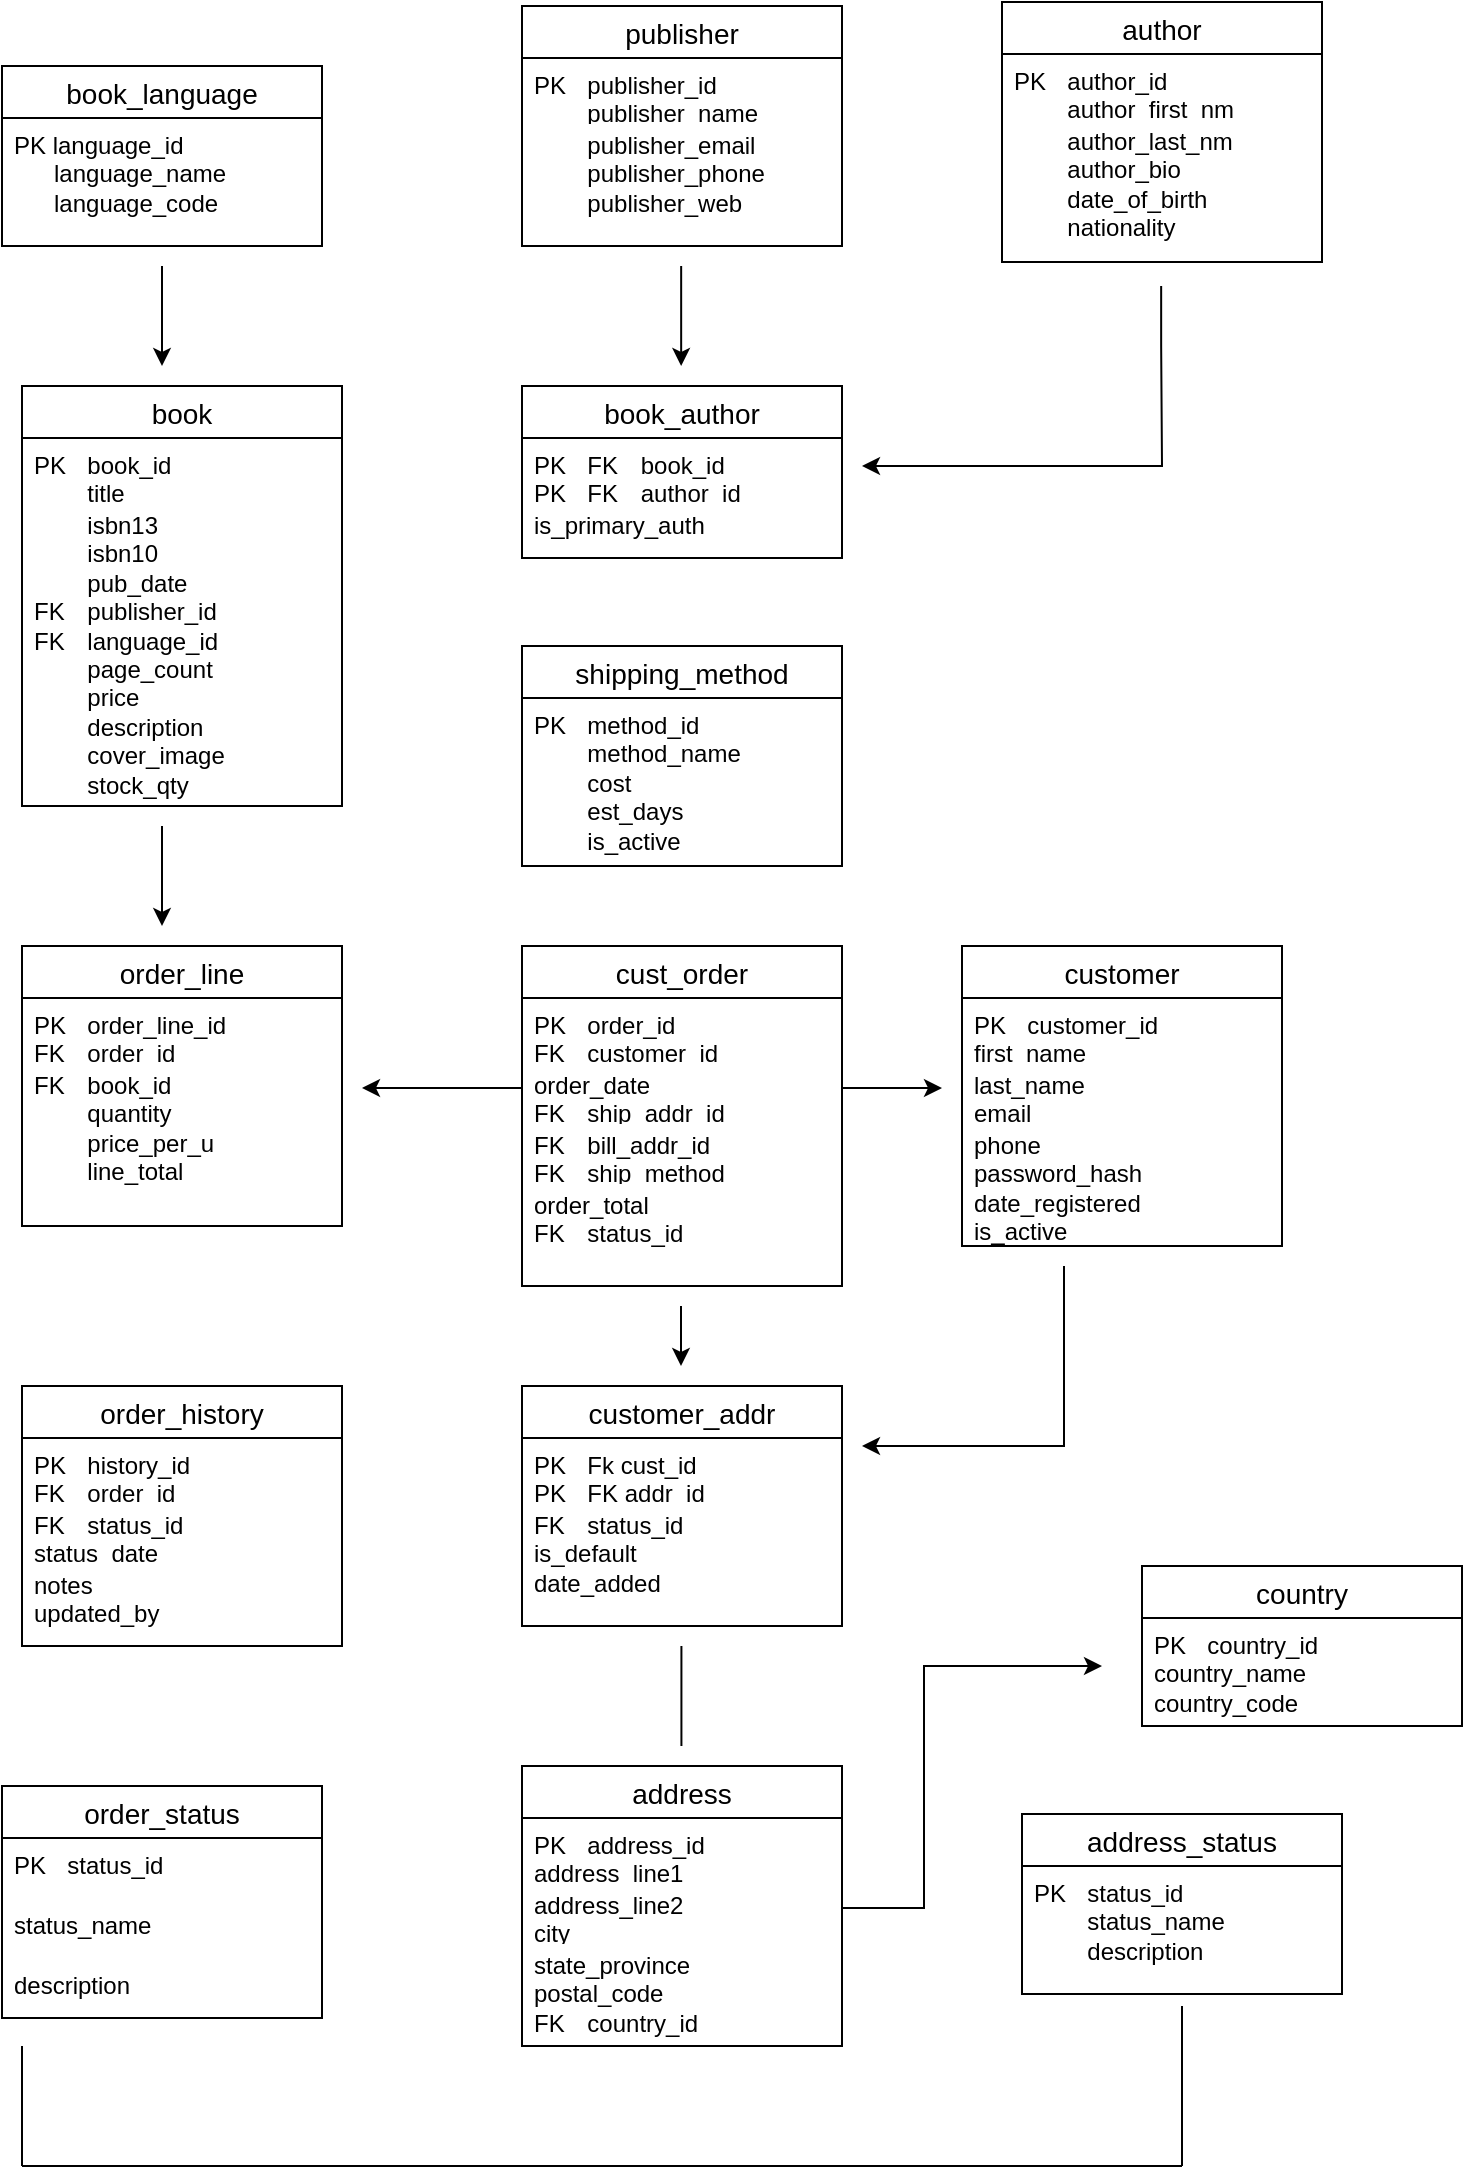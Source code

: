 <mxfile version="26.2.12">
  <diagram name="Page-1" id="foeVM5Lg0MwwSUJBU36r">
    <mxGraphModel dx="584" dy="541" grid="1" gridSize="10" guides="1" tooltips="1" connect="1" arrows="1" fold="1" page="1" pageScale="1" pageWidth="827" pageHeight="1169" math="0" shadow="0">
      <root>
        <mxCell id="0" />
        <mxCell id="1" parent="0" />
        <mxCell id="IKarQw-mpcMnn7K4AN1X-6" value="book" style="swimlane;fontStyle=0;childLayout=stackLayout;horizontal=1;startSize=26;horizontalStack=0;resizeParent=1;resizeParentMax=0;resizeLast=0;collapsible=1;marginBottom=0;align=center;fontSize=14;" vertex="1" parent="1">
          <mxGeometry x="30" y="240" width="160" height="210" as="geometry" />
        </mxCell>
        <mxCell id="IKarQw-mpcMnn7K4AN1X-7" value="PK&lt;span style=&quot;white-space: pre;&quot;&gt;&#x9;book_id&lt;/span&gt;&lt;div&gt;&lt;span style=&quot;white-space: pre;&quot;&gt;&lt;span style=&quot;white-space: pre;&quot;&gt;&#x9;title&lt;/span&gt;&lt;br&gt;&lt;/span&gt;&lt;/div&gt;&lt;div&gt;&lt;span style=&quot;white-space: pre;&quot;&gt;&lt;span style=&quot;white-space: pre;&quot;&gt;&lt;br&gt;&lt;/span&gt;&lt;/span&gt;&lt;/div&gt;" style="text;strokeColor=none;fillColor=none;spacingLeft=4;spacingRight=4;overflow=hidden;rotatable=0;points=[[0,0.5],[1,0.5]];portConstraint=eastwest;fontSize=12;whiteSpace=wrap;html=1;" vertex="1" parent="IKarQw-mpcMnn7K4AN1X-6">
          <mxGeometry y="26" width="160" height="184" as="geometry" />
        </mxCell>
        <mxCell id="IKarQw-mpcMnn7K4AN1X-9" value="&lt;span style=&quot;white-space: pre;&quot;&gt;&#x9;isbn13&lt;/span&gt;&lt;div&gt;&lt;span style=&quot;white-space: pre;&quot;&gt;&lt;span style=&quot;white-space: pre;&quot;&gt;&#x9;isbn10&lt;/span&gt;&lt;br&gt;&lt;/span&gt;&lt;/div&gt;&lt;div&gt;&lt;span style=&quot;white-space: pre;&quot;&gt;&lt;span style=&quot;white-space: pre;&quot;&gt;&lt;span style=&quot;white-space: pre;&quot;&gt;&#x9;pub_date&lt;/span&gt;&lt;br&gt;&lt;/span&gt;&lt;/span&gt;&lt;/div&gt;&lt;div&gt;&lt;span style=&quot;white-space: pre;&quot;&gt;&lt;span style=&quot;white-space: pre;&quot;&gt;&lt;span style=&quot;white-space: pre;&quot;&gt;FK&lt;span style=&quot;white-space: pre;&quot;&gt;&#x9;publisher_id&lt;/span&gt;&lt;/span&gt;&lt;/span&gt;&lt;/span&gt;&lt;/div&gt;&lt;div&gt;&lt;span style=&quot;white-space: pre;&quot;&gt;&lt;span style=&quot;white-space: pre;&quot;&gt;&lt;span style=&quot;white-space: pre;&quot;&gt;&lt;span style=&quot;white-space: pre;&quot;&gt;FK&lt;span style=&quot;white-space: pre;&quot;&gt;&#x9;language_id&lt;/span&gt;&lt;/span&gt;&lt;/span&gt;&lt;/span&gt;&lt;/span&gt;&lt;/div&gt;&lt;div&gt;&lt;span style=&quot;white-space: pre;&quot;&gt;&lt;span style=&quot;white-space: pre;&quot;&gt;&lt;span style=&quot;white-space: pre;&quot;&gt;&lt;span style=&quot;white-space: pre;&quot;&gt;&lt;span style=&quot;white-space: pre;&quot;&gt;&lt;span style=&quot;white-space: pre;&quot;&gt;&#x9;page_count&lt;/span&gt;&lt;br&gt;&lt;/span&gt;&lt;/span&gt;&lt;/span&gt;&lt;/span&gt;&lt;/span&gt;&lt;/div&gt;&lt;div&gt;&lt;span style=&quot;white-space: pre;&quot;&gt;&lt;span style=&quot;white-space: pre;&quot;&gt;&lt;span style=&quot;white-space: pre;&quot;&gt;&lt;span style=&quot;white-space: pre;&quot;&gt;&lt;span style=&quot;white-space: pre;&quot;&gt;&lt;span style=&quot;white-space: pre;&quot;&gt;&lt;span style=&quot;white-space: pre;&quot;&gt;&#x9;price&lt;/span&gt;&lt;br&gt;&lt;/span&gt;&lt;/span&gt;&lt;/span&gt;&lt;/span&gt;&lt;/span&gt;&lt;/span&gt;&lt;/div&gt;&lt;div&gt;&lt;span style=&quot;white-space: pre;&quot;&gt;&lt;span style=&quot;white-space: pre;&quot;&gt;&lt;span style=&quot;white-space: pre;&quot;&gt;&lt;span style=&quot;white-space: pre;&quot;&gt;&lt;span style=&quot;white-space: pre;&quot;&gt;&lt;span style=&quot;white-space: pre;&quot;&gt;&lt;span style=&quot;white-space: pre;&quot;&gt;&lt;span style=&quot;white-space: pre;&quot;&gt;&#x9;description&lt;/span&gt;&lt;br&gt;&lt;/span&gt;&lt;/span&gt;&lt;/span&gt;&lt;/span&gt;&lt;/span&gt;&lt;/span&gt;&lt;/span&gt;&lt;/div&gt;&lt;div&gt;&lt;span style=&quot;white-space: pre;&quot;&gt;&lt;span style=&quot;white-space: pre;&quot;&gt;&lt;span style=&quot;white-space: pre;&quot;&gt;&lt;span style=&quot;white-space: pre;&quot;&gt;&lt;span style=&quot;white-space: pre;&quot;&gt;&lt;span style=&quot;white-space: pre;&quot;&gt;&lt;span style=&quot;white-space: pre;&quot;&gt;&lt;span style=&quot;white-space: pre;&quot;&gt;&lt;span style=&quot;white-space: pre;&quot;&gt;&#x9;cover_image&lt;/span&gt;&lt;br&gt;&lt;/span&gt;&lt;/span&gt;&lt;/span&gt;&lt;/span&gt;&lt;/span&gt;&lt;/span&gt;&lt;/span&gt;&lt;/span&gt;&lt;/div&gt;&lt;div&gt;&lt;span style=&quot;white-space: pre;&quot;&gt;&lt;span style=&quot;white-space: pre;&quot;&gt;&lt;span style=&quot;white-space: pre;&quot;&gt;&lt;span style=&quot;white-space: pre;&quot;&gt;&lt;span style=&quot;white-space: pre;&quot;&gt;&lt;span style=&quot;white-space: pre;&quot;&gt;&lt;span style=&quot;white-space: pre;&quot;&gt;&lt;span style=&quot;white-space: pre;&quot;&gt;&lt;span style=&quot;white-space: pre;&quot;&gt;&lt;span style=&quot;white-space: pre;&quot;&gt;&#x9;stock_qty&lt;/span&gt;&lt;br&gt;&lt;/span&gt;&lt;/span&gt;&lt;/span&gt;&lt;/span&gt;&lt;/span&gt;&lt;/span&gt;&lt;/span&gt;&lt;/span&gt;&lt;/span&gt;&lt;/div&gt;" style="text;strokeColor=none;fillColor=none;spacingLeft=4;spacingRight=4;overflow=hidden;rotatable=0;points=[[0,0.5],[1,0.5]];portConstraint=eastwest;fontSize=12;whiteSpace=wrap;html=1;movable=0;resizable=0;deletable=0;editable=0;locked=1;connectable=0;" vertex="1" parent="IKarQw-mpcMnn7K4AN1X-6">
          <mxGeometry y="56" width="160" height="164" as="geometry" />
        </mxCell>
        <mxCell id="IKarQw-mpcMnn7K4AN1X-16" value="" style="endArrow=classic;html=1;rounded=0;" edge="1" parent="1">
          <mxGeometry width="50" height="50" relative="1" as="geometry">
            <mxPoint x="100" y="180" as="sourcePoint" />
            <mxPoint x="100" y="230" as="targetPoint" />
            <Array as="points">
              <mxPoint x="100" y="210" />
            </Array>
          </mxGeometry>
        </mxCell>
        <mxCell id="IKarQw-mpcMnn7K4AN1X-17" value="" style="endArrow=classic;html=1;rounded=0;" edge="1" parent="1">
          <mxGeometry width="50" height="50" relative="1" as="geometry">
            <mxPoint x="100" y="460" as="sourcePoint" />
            <mxPoint x="100" y="510" as="targetPoint" />
            <Array as="points">
              <mxPoint x="100" y="490" />
            </Array>
          </mxGeometry>
        </mxCell>
        <mxCell id="IKarQw-mpcMnn7K4AN1X-18" value="order_line" style="swimlane;fontStyle=0;childLayout=stackLayout;horizontal=1;startSize=26;horizontalStack=0;resizeParent=1;resizeParentMax=0;resizeLast=0;collapsible=1;marginBottom=0;align=center;fontSize=14;" vertex="1" parent="1">
          <mxGeometry x="30" y="520" width="160" height="140" as="geometry" />
        </mxCell>
        <mxCell id="IKarQw-mpcMnn7K4AN1X-19" value="PK &lt;span style=&quot;white-space: pre;&quot;&gt;&#x9;&lt;/span&gt;order_line_id&lt;div&gt;&lt;span style=&quot;white-space: pre;&quot;&gt;FK&lt;span style=&quot;white-space: pre;&quot;&gt;&#x9;order_id&lt;/span&gt;&#x9;&lt;/span&gt;&lt;br&gt;&lt;/div&gt;" style="text;strokeColor=none;fillColor=none;spacingLeft=4;spacingRight=4;overflow=hidden;rotatable=0;points=[[0,0.5],[1,0.5]];portConstraint=eastwest;fontSize=12;whiteSpace=wrap;html=1;" vertex="1" parent="IKarQw-mpcMnn7K4AN1X-18">
          <mxGeometry y="26" width="160" height="30" as="geometry" />
        </mxCell>
        <mxCell id="IKarQw-mpcMnn7K4AN1X-20" value="FK&lt;span style=&quot;white-space: pre;&quot;&gt;&#x9;book_id&lt;/span&gt;&lt;div&gt;&lt;span style=&quot;white-space: pre;&quot;&gt;&lt;span style=&quot;white-space: pre;&quot;&gt;&#x9;quantity&lt;/span&gt;&lt;/span&gt;&lt;/div&gt;&lt;div&gt;&lt;span style=&quot;white-space: pre;&quot;&gt;&lt;span style=&quot;white-space: pre;&quot;&gt;&#x9;price_per_u&lt;/span&gt;&lt;/span&gt;&lt;/div&gt;&lt;div&gt;&lt;span style=&quot;white-space: pre;&quot;&gt;&lt;span style=&quot;white-space: pre;&quot;&gt;&#x9;line_total&lt;/span&gt;&lt;br&gt;&lt;/span&gt;&lt;div&gt;&lt;br&gt;&lt;/div&gt;&lt;/div&gt;" style="text;strokeColor=none;fillColor=none;spacingLeft=4;spacingRight=4;overflow=hidden;rotatable=0;points=[[0,0.5],[1,0.5]];portConstraint=eastwest;fontSize=12;whiteSpace=wrap;html=1;" vertex="1" parent="IKarQw-mpcMnn7K4AN1X-18">
          <mxGeometry y="56" width="160" height="84" as="geometry" />
        </mxCell>
        <mxCell id="IKarQw-mpcMnn7K4AN1X-22" value="cust_order" style="swimlane;fontStyle=0;childLayout=stackLayout;horizontal=1;startSize=26;horizontalStack=0;resizeParent=1;resizeParentMax=0;resizeLast=0;collapsible=1;marginBottom=0;align=center;fontSize=14;" vertex="1" parent="1">
          <mxGeometry x="280" y="520" width="160" height="170" as="geometry" />
        </mxCell>
        <mxCell id="IKarQw-mpcMnn7K4AN1X-23" value="PK&lt;span style=&quot;white-space: pre;&quot;&gt;&#x9;order_id&lt;/span&gt;&lt;div&gt;&lt;span style=&quot;white-space: pre;&quot;&gt;FK&lt;span style=&quot;white-space: pre;&quot;&gt;&#x9;customer_id&lt;/span&gt;&lt;/span&gt;&lt;/div&gt;&lt;div&gt;&lt;span style=&quot;white-space: pre;&quot;&gt;&lt;span style=&quot;white-space: pre;&quot;&gt;&lt;br&gt;&lt;/span&gt;&lt;/span&gt;&lt;/div&gt;" style="text;strokeColor=none;fillColor=none;spacingLeft=4;spacingRight=4;overflow=hidden;rotatable=0;points=[[0,0.5],[1,0.5]];portConstraint=eastwest;fontSize=12;whiteSpace=wrap;html=1;" vertex="1" parent="IKarQw-mpcMnn7K4AN1X-22">
          <mxGeometry y="26" width="160" height="30" as="geometry" />
        </mxCell>
        <mxCell id="IKarQw-mpcMnn7K4AN1X-27" style="edgeStyle=orthogonalEdgeStyle;rounded=0;orthogonalLoop=1;jettySize=auto;html=1;" edge="1" parent="IKarQw-mpcMnn7K4AN1X-22" source="IKarQw-mpcMnn7K4AN1X-26">
          <mxGeometry relative="1" as="geometry">
            <mxPoint x="-80" y="71" as="targetPoint" />
          </mxGeometry>
        </mxCell>
        <mxCell id="IKarQw-mpcMnn7K4AN1X-29" style="edgeStyle=orthogonalEdgeStyle;rounded=0;orthogonalLoop=1;jettySize=auto;html=1;" edge="1" parent="IKarQw-mpcMnn7K4AN1X-22" source="IKarQw-mpcMnn7K4AN1X-26">
          <mxGeometry relative="1" as="geometry">
            <mxPoint x="210" y="71" as="targetPoint" />
          </mxGeometry>
        </mxCell>
        <mxCell id="IKarQw-mpcMnn7K4AN1X-26" value="order_date&lt;div&gt;FK&lt;span style=&quot;white-space: pre;&quot;&gt;&#x9;ship_addr_id&lt;/span&gt;&lt;/div&gt;" style="text;strokeColor=none;fillColor=none;spacingLeft=4;spacingRight=4;overflow=hidden;rotatable=0;points=[[0,0.5],[1,0.5]];portConstraint=eastwest;fontSize=12;whiteSpace=wrap;html=1;" vertex="1" parent="IKarQw-mpcMnn7K4AN1X-22">
          <mxGeometry y="56" width="160" height="30" as="geometry" />
        </mxCell>
        <mxCell id="IKarQw-mpcMnn7K4AN1X-24" value="FK&lt;span style=&quot;white-space: pre;&quot;&gt;&#x9;bill_addr_id&lt;/span&gt;&lt;div&gt;&lt;span style=&quot;white-space: pre;&quot;&gt;FK&lt;span style=&quot;white-space: pre;&quot;&gt;&#x9;ship_method&lt;/span&gt;&lt;/span&gt;&lt;/div&gt;&lt;div&gt;&lt;span style=&quot;white-space: pre;&quot;&gt;&lt;span style=&quot;white-space: pre;&quot;&gt;&lt;br&gt;&lt;/span&gt;&lt;/span&gt;&lt;/div&gt;" style="text;strokeColor=none;fillColor=none;spacingLeft=4;spacingRight=4;overflow=hidden;rotatable=0;points=[[0,0.5],[1,0.5]];portConstraint=eastwest;fontSize=12;whiteSpace=wrap;html=1;" vertex="1" parent="IKarQw-mpcMnn7K4AN1X-22">
          <mxGeometry y="86" width="160" height="30" as="geometry" />
        </mxCell>
        <mxCell id="IKarQw-mpcMnn7K4AN1X-25" value="order_total&lt;div&gt;FK&lt;span style=&quot;white-space: pre;&quot;&gt;&#x9;status_id&lt;/span&gt;&lt;/div&gt;" style="text;strokeColor=none;fillColor=none;spacingLeft=4;spacingRight=4;overflow=hidden;rotatable=0;points=[[0,0.5],[1,0.5]];portConstraint=eastwest;fontSize=12;whiteSpace=wrap;html=1;" vertex="1" parent="IKarQw-mpcMnn7K4AN1X-22">
          <mxGeometry y="116" width="160" height="54" as="geometry" />
        </mxCell>
        <mxCell id="IKarQw-mpcMnn7K4AN1X-30" value="customer" style="swimlane;fontStyle=0;childLayout=stackLayout;horizontal=1;startSize=26;horizontalStack=0;resizeParent=1;resizeParentMax=0;resizeLast=0;collapsible=1;marginBottom=0;align=center;fontSize=14;" vertex="1" parent="1">
          <mxGeometry x="500" y="520" width="160" height="150" as="geometry" />
        </mxCell>
        <mxCell id="IKarQw-mpcMnn7K4AN1X-31" value="PK&lt;span style=&quot;white-space: pre;&quot;&gt;&#x9;customer_id&lt;/span&gt;&lt;div&gt;&lt;span style=&quot;white-space: pre;&quot;&gt;first_name&lt;/span&gt;&lt;/div&gt;" style="text;strokeColor=none;fillColor=none;spacingLeft=4;spacingRight=4;overflow=hidden;rotatable=0;points=[[0,0.5],[1,0.5]];portConstraint=eastwest;fontSize=12;whiteSpace=wrap;html=1;" vertex="1" parent="IKarQw-mpcMnn7K4AN1X-30">
          <mxGeometry y="26" width="160" height="30" as="geometry" />
        </mxCell>
        <mxCell id="IKarQw-mpcMnn7K4AN1X-32" value="last_name&lt;div&gt;email&lt;/div&gt;" style="text;strokeColor=none;fillColor=none;spacingLeft=4;spacingRight=4;overflow=hidden;rotatable=0;points=[[0,0.5],[1,0.5]];portConstraint=eastwest;fontSize=12;whiteSpace=wrap;html=1;" vertex="1" parent="IKarQw-mpcMnn7K4AN1X-30">
          <mxGeometry y="56" width="160" height="30" as="geometry" />
        </mxCell>
        <mxCell id="IKarQw-mpcMnn7K4AN1X-33" value="phone&lt;div&gt;password_hash&lt;/div&gt;&lt;div&gt;date_registered&lt;/div&gt;&lt;div&gt;is_active&lt;/div&gt;" style="text;strokeColor=none;fillColor=none;spacingLeft=4;spacingRight=4;overflow=hidden;rotatable=0;points=[[0,0.5],[1,0.5]];portConstraint=eastwest;fontSize=12;whiteSpace=wrap;html=1;" vertex="1" parent="IKarQw-mpcMnn7K4AN1X-30">
          <mxGeometry y="86" width="160" height="64" as="geometry" />
        </mxCell>
        <mxCell id="IKarQw-mpcMnn7K4AN1X-34" value="" style="endArrow=classic;html=1;rounded=0;" edge="1" parent="1">
          <mxGeometry width="50" height="50" relative="1" as="geometry">
            <mxPoint x="359.5" y="700" as="sourcePoint" />
            <mxPoint x="360" y="730" as="targetPoint" />
            <Array as="points">
              <mxPoint x="359.5" y="730" />
            </Array>
          </mxGeometry>
        </mxCell>
        <mxCell id="IKarQw-mpcMnn7K4AN1X-35" value="customer_addr" style="swimlane;fontStyle=0;childLayout=stackLayout;horizontal=1;startSize=26;horizontalStack=0;resizeParent=1;resizeParentMax=0;resizeLast=0;collapsible=1;marginBottom=0;align=center;fontSize=14;" vertex="1" parent="1">
          <mxGeometry x="280" y="740" width="160" height="120" as="geometry" />
        </mxCell>
        <mxCell id="IKarQw-mpcMnn7K4AN1X-36" value="PK&lt;span style=&quot;white-space: pre;&quot;&gt;&#x9;Fk cust_id&lt;/span&gt;&lt;div&gt;&lt;span style=&quot;white-space: pre;&quot;&gt;PK&lt;span style=&quot;white-space: pre;&quot;&gt;&#x9;FK addr_id&lt;/span&gt;&lt;/span&gt;&lt;/div&gt;&lt;div&gt;&lt;span style=&quot;white-space: pre;&quot;&gt;&lt;span style=&quot;white-space: pre;&quot;&gt;&lt;br&gt;&lt;/span&gt;&lt;/span&gt;&lt;/div&gt;" style="text;strokeColor=none;fillColor=none;spacingLeft=4;spacingRight=4;overflow=hidden;rotatable=0;points=[[0,0.5],[1,0.5]];portConstraint=eastwest;fontSize=12;whiteSpace=wrap;html=1;" vertex="1" parent="IKarQw-mpcMnn7K4AN1X-35">
          <mxGeometry y="26" width="160" height="30" as="geometry" />
        </mxCell>
        <mxCell id="IKarQw-mpcMnn7K4AN1X-41" style="edgeStyle=orthogonalEdgeStyle;rounded=0;orthogonalLoop=1;jettySize=auto;html=1;" edge="1" parent="IKarQw-mpcMnn7K4AN1X-35">
          <mxGeometry relative="1" as="geometry">
            <mxPoint x="170" y="30" as="targetPoint" />
            <mxPoint x="271" y="-60" as="sourcePoint" />
            <Array as="points">
              <mxPoint x="271" y="-30" />
              <mxPoint x="271" y="30" />
            </Array>
          </mxGeometry>
        </mxCell>
        <mxCell id="IKarQw-mpcMnn7K4AN1X-38" value="FK&lt;span style=&quot;white-space: pre;&quot;&gt;&#x9;status_id&lt;/span&gt;&lt;div&gt;&lt;span style=&quot;white-space: pre;&quot;&gt;is_default&lt;/span&gt;&lt;/div&gt;&lt;div&gt;&lt;span style=&quot;white-space: pre;&quot;&gt;date_added&lt;/span&gt;&lt;/div&gt;" style="text;strokeColor=none;fillColor=none;spacingLeft=4;spacingRight=4;overflow=hidden;rotatable=0;points=[[0,0.5],[1,0.5]];portConstraint=eastwest;fontSize=12;whiteSpace=wrap;html=1;" vertex="1" parent="IKarQw-mpcMnn7K4AN1X-35">
          <mxGeometry y="56" width="160" height="64" as="geometry" />
        </mxCell>
        <mxCell id="IKarQw-mpcMnn7K4AN1X-43" value="order_history" style="swimlane;fontStyle=0;childLayout=stackLayout;horizontal=1;startSize=26;horizontalStack=0;resizeParent=1;resizeParentMax=0;resizeLast=0;collapsible=1;marginBottom=0;align=center;fontSize=14;" vertex="1" parent="1">
          <mxGeometry x="30" y="740" width="160" height="130" as="geometry" />
        </mxCell>
        <mxCell id="IKarQw-mpcMnn7K4AN1X-44" value="PK&lt;span style=&quot;white-space: pre;&quot;&gt;&#x9;history_id&lt;/span&gt;&lt;div&gt;&lt;span style=&quot;white-space: pre;&quot;&gt;FK&lt;span style=&quot;white-space: pre;&quot;&gt;&#x9;order_id&lt;/span&gt;&lt;/span&gt;&lt;/div&gt;" style="text;strokeColor=none;fillColor=none;spacingLeft=4;spacingRight=4;overflow=hidden;rotatable=0;points=[[0,0.5],[1,0.5]];portConstraint=eastwest;fontSize=12;whiteSpace=wrap;html=1;" vertex="1" parent="IKarQw-mpcMnn7K4AN1X-43">
          <mxGeometry y="26" width="160" height="30" as="geometry" />
        </mxCell>
        <mxCell id="IKarQw-mpcMnn7K4AN1X-45" value="FK&lt;span style=&quot;white-space: pre;&quot;&gt;&#x9;status_id&lt;/span&gt;&lt;div&gt;&lt;span style=&quot;white-space: pre;&quot;&gt;status_date&lt;/span&gt;&lt;/div&gt;" style="text;strokeColor=none;fillColor=none;spacingLeft=4;spacingRight=4;overflow=hidden;rotatable=0;points=[[0,0.5],[1,0.5]];portConstraint=eastwest;fontSize=12;whiteSpace=wrap;html=1;" vertex="1" parent="IKarQw-mpcMnn7K4AN1X-43">
          <mxGeometry y="56" width="160" height="30" as="geometry" />
        </mxCell>
        <mxCell id="IKarQw-mpcMnn7K4AN1X-46" value="notes&lt;div&gt;updated_by&lt;/div&gt;" style="text;strokeColor=none;fillColor=none;spacingLeft=4;spacingRight=4;overflow=hidden;rotatable=0;points=[[0,0.5],[1,0.5]];portConstraint=eastwest;fontSize=12;whiteSpace=wrap;html=1;" vertex="1" parent="IKarQw-mpcMnn7K4AN1X-43">
          <mxGeometry y="86" width="160" height="44" as="geometry" />
        </mxCell>
        <mxCell id="IKarQw-mpcMnn7K4AN1X-47" value="" style="endArrow=none;html=1;rounded=0;" edge="1" parent="1">
          <mxGeometry width="50" height="50" relative="1" as="geometry">
            <mxPoint x="359.71" y="920" as="sourcePoint" />
            <mxPoint x="359.71" y="870" as="targetPoint" />
            <Array as="points">
              <mxPoint x="359.71" y="880" />
            </Array>
          </mxGeometry>
        </mxCell>
        <mxCell id="IKarQw-mpcMnn7K4AN1X-48" value="address" style="swimlane;fontStyle=0;childLayout=stackLayout;horizontal=1;startSize=26;horizontalStack=0;resizeParent=1;resizeParentMax=0;resizeLast=0;collapsible=1;marginBottom=0;align=center;fontSize=14;" vertex="1" parent="1">
          <mxGeometry x="280" y="930" width="160" height="140" as="geometry" />
        </mxCell>
        <mxCell id="IKarQw-mpcMnn7K4AN1X-49" value="PK&lt;span style=&quot;white-space: pre;&quot;&gt;&#x9;address_id&lt;/span&gt;&lt;div&gt;&lt;span style=&quot;white-space: pre;&quot;&gt;address_line1&lt;/span&gt;&lt;/div&gt;" style="text;strokeColor=none;fillColor=none;spacingLeft=4;spacingRight=4;overflow=hidden;rotatable=0;points=[[0,0.5],[1,0.5]];portConstraint=eastwest;fontSize=12;whiteSpace=wrap;html=1;" vertex="1" parent="IKarQw-mpcMnn7K4AN1X-48">
          <mxGeometry y="26" width="160" height="30" as="geometry" />
        </mxCell>
        <mxCell id="IKarQw-mpcMnn7K4AN1X-50" value="address_line2&lt;div&gt;city&lt;/div&gt;" style="text;strokeColor=none;fillColor=none;spacingLeft=4;spacingRight=4;overflow=hidden;rotatable=0;points=[[0,0.5],[1,0.5]];portConstraint=eastwest;fontSize=12;whiteSpace=wrap;html=1;" vertex="1" parent="IKarQw-mpcMnn7K4AN1X-48">
          <mxGeometry y="56" width="160" height="30" as="geometry" />
        </mxCell>
        <mxCell id="IKarQw-mpcMnn7K4AN1X-51" value="state_province&lt;div&gt;postal_code&lt;/div&gt;&lt;div&gt;FK&lt;span style=&quot;white-space: pre;&quot;&gt;&#x9;country_id&lt;/span&gt;&lt;/div&gt;" style="text;strokeColor=none;fillColor=none;spacingLeft=4;spacingRight=4;overflow=hidden;rotatable=0;points=[[0,0.5],[1,0.5]];portConstraint=eastwest;fontSize=12;whiteSpace=wrap;html=1;" vertex="1" parent="IKarQw-mpcMnn7K4AN1X-48">
          <mxGeometry y="86" width="160" height="54" as="geometry" />
        </mxCell>
        <mxCell id="IKarQw-mpcMnn7K4AN1X-62" value="" style="endArrow=none;html=1;rounded=0;" edge="1" parent="1">
          <mxGeometry width="50" height="50" relative="1" as="geometry">
            <mxPoint x="30" y="1130" as="sourcePoint" />
            <mxPoint x="30" y="1070" as="targetPoint" />
          </mxGeometry>
        </mxCell>
        <mxCell id="IKarQw-mpcMnn7K4AN1X-63" value="" style="endArrow=none;html=1;rounded=0;" edge="1" parent="1">
          <mxGeometry width="50" height="50" relative="1" as="geometry">
            <mxPoint x="30" y="1130" as="sourcePoint" />
            <mxPoint x="610" y="1130" as="targetPoint" />
          </mxGeometry>
        </mxCell>
        <mxCell id="IKarQw-mpcMnn7K4AN1X-64" value="" style="endArrow=none;html=1;rounded=0;" edge="1" parent="1">
          <mxGeometry width="50" height="50" relative="1" as="geometry">
            <mxPoint x="610" y="1130" as="sourcePoint" />
            <mxPoint x="610" y="1050" as="targetPoint" />
          </mxGeometry>
        </mxCell>
        <mxCell id="IKarQw-mpcMnn7K4AN1X-67" style="edgeStyle=orthogonalEdgeStyle;rounded=0;orthogonalLoop=1;jettySize=auto;html=1;" edge="1" parent="1" source="IKarQw-mpcMnn7K4AN1X-50">
          <mxGeometry relative="1" as="geometry">
            <mxPoint x="570" y="880" as="targetPoint" />
            <Array as="points">
              <mxPoint x="481" y="1001" />
              <mxPoint x="481" y="880" />
            </Array>
          </mxGeometry>
        </mxCell>
        <mxCell id="IKarQw-mpcMnn7K4AN1X-69" value="order_status" style="swimlane;fontStyle=0;childLayout=stackLayout;horizontal=1;startSize=26;horizontalStack=0;resizeParent=1;resizeParentMax=0;resizeLast=0;collapsible=1;marginBottom=0;align=center;fontSize=14;" vertex="1" parent="1">
          <mxGeometry x="20" y="940" width="160" height="116" as="geometry" />
        </mxCell>
        <mxCell id="IKarQw-mpcMnn7K4AN1X-70" value="PK&lt;span style=&quot;white-space: pre;&quot;&gt;&#x9;status_id&lt;/span&gt;" style="text;strokeColor=none;fillColor=none;spacingLeft=4;spacingRight=4;overflow=hidden;rotatable=0;points=[[0,0.5],[1,0.5]];portConstraint=eastwest;fontSize=12;whiteSpace=wrap;html=1;" vertex="1" parent="IKarQw-mpcMnn7K4AN1X-69">
          <mxGeometry y="26" width="160" height="30" as="geometry" />
        </mxCell>
        <mxCell id="IKarQw-mpcMnn7K4AN1X-71" value="status_name" style="text;strokeColor=none;fillColor=none;spacingLeft=4;spacingRight=4;overflow=hidden;rotatable=0;points=[[0,0.5],[1,0.5]];portConstraint=eastwest;fontSize=12;whiteSpace=wrap;html=1;" vertex="1" parent="IKarQw-mpcMnn7K4AN1X-69">
          <mxGeometry y="56" width="160" height="30" as="geometry" />
        </mxCell>
        <mxCell id="IKarQw-mpcMnn7K4AN1X-72" value="description" style="text;strokeColor=none;fillColor=none;spacingLeft=4;spacingRight=4;overflow=hidden;rotatable=0;points=[[0,0.5],[1,0.5]];portConstraint=eastwest;fontSize=12;whiteSpace=wrap;html=1;" vertex="1" parent="IKarQw-mpcMnn7K4AN1X-69">
          <mxGeometry y="86" width="160" height="30" as="geometry" />
        </mxCell>
        <mxCell id="IKarQw-mpcMnn7K4AN1X-73" value="publisher" style="swimlane;fontStyle=0;childLayout=stackLayout;horizontal=1;startSize=26;horizontalStack=0;resizeParent=1;resizeParentMax=0;resizeLast=0;collapsible=1;marginBottom=0;align=center;fontSize=14;" vertex="1" parent="1">
          <mxGeometry x="280" y="50" width="160" height="120" as="geometry" />
        </mxCell>
        <mxCell id="IKarQw-mpcMnn7K4AN1X-74" value="PK&lt;span style=&quot;white-space: pre;&quot;&gt;&#x9;publisher_id&lt;/span&gt;&lt;div&gt;&lt;span style=&quot;white-space: pre;&quot;&gt; &lt;span style=&quot;white-space: pre;&quot;&gt;&#x9;publisher_name&lt;/span&gt;&lt;/span&gt;&lt;/div&gt;&lt;div&gt;&lt;span style=&quot;white-space: pre;&quot;&gt;&lt;span style=&quot;white-space: pre;&quot;&gt;&lt;br&gt;&lt;/span&gt;&lt;/span&gt;&lt;/div&gt;" style="text;strokeColor=none;fillColor=none;spacingLeft=4;spacingRight=4;overflow=hidden;rotatable=0;points=[[0,0.5],[1,0.5]];portConstraint=eastwest;fontSize=12;whiteSpace=wrap;html=1;" vertex="1" parent="IKarQw-mpcMnn7K4AN1X-73">
          <mxGeometry y="26" width="160" height="30" as="geometry" />
        </mxCell>
        <mxCell id="IKarQw-mpcMnn7K4AN1X-75" value="&lt;span style=&quot;white-space: pre;&quot;&gt;&#x9;publisher_email&lt;/span&gt;&lt;div&gt;&lt;span style=&quot;white-space: pre;&quot;&gt;&lt;span style=&quot;white-space: pre;&quot;&gt;&#x9;publisher_phone&lt;/span&gt;&lt;br&gt;&lt;/span&gt;&lt;/div&gt;&lt;div&gt;&lt;span style=&quot;white-space: pre;&quot;&gt;&lt;span style=&quot;white-space: pre;&quot;&gt;&lt;span style=&quot;white-space: pre;&quot;&gt;&#x9;publisher_web&lt;/span&gt;&lt;br&gt;&lt;/span&gt;&lt;/span&gt;&lt;/div&gt;" style="text;strokeColor=none;fillColor=none;spacingLeft=4;spacingRight=4;overflow=hidden;rotatable=0;points=[[0,0.5],[1,0.5]];portConstraint=eastwest;fontSize=12;whiteSpace=wrap;html=1;" vertex="1" parent="IKarQw-mpcMnn7K4AN1X-73">
          <mxGeometry y="56" width="160" height="64" as="geometry" />
        </mxCell>
        <mxCell id="IKarQw-mpcMnn7K4AN1X-78" value="" style="endArrow=classic;html=1;rounded=0;" edge="1" parent="1">
          <mxGeometry width="50" height="50" relative="1" as="geometry">
            <mxPoint x="359.58" y="180" as="sourcePoint" />
            <mxPoint x="359.58" y="230" as="targetPoint" />
            <Array as="points">
              <mxPoint x="359.58" y="210" />
            </Array>
          </mxGeometry>
        </mxCell>
        <mxCell id="IKarQw-mpcMnn7K4AN1X-79" value="book_author" style="swimlane;fontStyle=0;childLayout=stackLayout;horizontal=1;startSize=26;horizontalStack=0;resizeParent=1;resizeParentMax=0;resizeLast=0;collapsible=1;marginBottom=0;align=center;fontSize=14;" vertex="1" parent="1">
          <mxGeometry x="280" y="240" width="160" height="86" as="geometry" />
        </mxCell>
        <mxCell id="IKarQw-mpcMnn7K4AN1X-80" value="PK&lt;span style=&quot;white-space: pre;&quot;&gt;&#x9;FK&lt;span style=&quot;white-space: pre;&quot;&gt;&#x9;book_id&lt;/span&gt;&lt;/span&gt;&lt;div&gt;&lt;span style=&quot;white-space: pre;&quot;&gt;&lt;span style=&quot;white-space: pre;&quot;&gt;PK&lt;span style=&quot;white-space: pre;&quot;&gt;&#x9;FK&lt;span style=&quot;white-space: pre;&quot;&gt;&#x9;author_id&lt;/span&gt;&lt;/span&gt;&lt;/span&gt;&lt;/span&gt;&lt;/div&gt;" style="text;strokeColor=none;fillColor=none;spacingLeft=4;spacingRight=4;overflow=hidden;rotatable=0;points=[[0,0.5],[1,0.5]];portConstraint=eastwest;fontSize=12;whiteSpace=wrap;html=1;" vertex="1" parent="IKarQw-mpcMnn7K4AN1X-79">
          <mxGeometry y="26" width="160" height="30" as="geometry" />
        </mxCell>
        <mxCell id="IKarQw-mpcMnn7K4AN1X-81" value="&lt;span style=&quot;white-space: pre;&quot;&gt;is_primary_auth&lt;/span&gt;" style="text;strokeColor=none;fillColor=none;spacingLeft=4;spacingRight=4;overflow=hidden;rotatable=0;points=[[0,0.5],[1,0.5]];portConstraint=eastwest;fontSize=12;whiteSpace=wrap;html=1;" vertex="1" parent="IKarQw-mpcMnn7K4AN1X-79">
          <mxGeometry y="56" width="160" height="30" as="geometry" />
        </mxCell>
        <mxCell id="IKarQw-mpcMnn7K4AN1X-83" value="author" style="swimlane;fontStyle=0;childLayout=stackLayout;horizontal=1;startSize=26;horizontalStack=0;resizeParent=1;resizeParentMax=0;resizeLast=0;collapsible=1;marginBottom=0;align=center;fontSize=14;" vertex="1" parent="1">
          <mxGeometry x="520" y="48" width="160" height="130" as="geometry" />
        </mxCell>
        <mxCell id="IKarQw-mpcMnn7K4AN1X-84" value="PK&lt;span style=&quot;white-space: pre;&quot;&gt;&#x9;author_id&lt;/span&gt;&lt;div&gt;&lt;span style=&quot;white-space: pre;&quot;&gt;&lt;span style=&quot;white-space: pre;&quot;&gt;&#x9;author_first_nm&lt;/span&gt;&lt;br&gt;&lt;/span&gt;&lt;/div&gt;&lt;div&gt;&lt;span style=&quot;white-space: pre;&quot;&gt;&lt;span style=&quot;white-space: pre;&quot;&gt;&lt;br&gt;&lt;/span&gt;&lt;/span&gt;&lt;/div&gt;" style="text;strokeColor=none;fillColor=none;spacingLeft=4;spacingRight=4;overflow=hidden;rotatable=0;points=[[0,0.5],[1,0.5]];portConstraint=eastwest;fontSize=12;whiteSpace=wrap;html=1;" vertex="1" parent="IKarQw-mpcMnn7K4AN1X-83">
          <mxGeometry y="26" width="160" height="30" as="geometry" />
        </mxCell>
        <mxCell id="IKarQw-mpcMnn7K4AN1X-86" value="&lt;span style=&quot;white-space: pre;&quot;&gt;&#x9;author_last_nm&lt;/span&gt;&lt;div&gt;&lt;span style=&quot;white-space: pre;&quot;&gt;&lt;span style=&quot;white-space: pre;&quot;&gt;&#x9;author_bio&lt;/span&gt;&lt;br&gt;&lt;/span&gt;&lt;/div&gt;&lt;div&gt;&lt;span style=&quot;white-space: pre;&quot;&gt;&lt;span style=&quot;white-space: pre;&quot;&gt;&lt;span style=&quot;white-space: pre;&quot;&gt;&#x9;date_of_birth&lt;/span&gt;&lt;br&gt;&lt;/span&gt;&lt;/span&gt;&lt;/div&gt;&lt;div&gt;&lt;span style=&quot;white-space: pre;&quot;&gt;&lt;span style=&quot;white-space: pre;&quot;&gt;&lt;span style=&quot;white-space: pre;&quot;&gt;&lt;span style=&quot;white-space: pre;&quot;&gt;&#x9;nationality&lt;/span&gt;&lt;br&gt;&lt;/span&gt;&lt;/span&gt;&lt;/span&gt;&lt;/div&gt;" style="text;strokeColor=none;fillColor=none;spacingLeft=4;spacingRight=4;overflow=hidden;rotatable=0;points=[[0,0.5],[1,0.5]];portConstraint=eastwest;fontSize=12;whiteSpace=wrap;html=1;" vertex="1" parent="IKarQw-mpcMnn7K4AN1X-83">
          <mxGeometry y="56" width="160" height="74" as="geometry" />
        </mxCell>
        <mxCell id="IKarQw-mpcMnn7K4AN1X-87" value="" style="endArrow=classic;html=1;rounded=0;" edge="1" parent="1">
          <mxGeometry width="50" height="50" relative="1" as="geometry">
            <mxPoint x="599.58" y="190" as="sourcePoint" />
            <mxPoint x="450" y="280" as="targetPoint" />
            <Array as="points">
              <mxPoint x="599.58" y="220" />
              <mxPoint x="600" y="280" />
            </Array>
          </mxGeometry>
        </mxCell>
        <mxCell id="IKarQw-mpcMnn7K4AN1X-88" value="book_language" style="swimlane;fontStyle=0;childLayout=stackLayout;horizontal=1;startSize=26;horizontalStack=0;resizeParent=1;resizeParentMax=0;resizeLast=0;collapsible=1;marginBottom=0;align=center;fontSize=14;" vertex="1" parent="1">
          <mxGeometry x="20" y="80" width="160" height="90" as="geometry" />
        </mxCell>
        <mxCell id="IKarQw-mpcMnn7K4AN1X-89" value="PK language_id&lt;div&gt;&lt;span style=&quot;white-space: pre;&quot;&gt;&amp;nbsp;     language_name&lt;/span&gt;&lt;/div&gt;&lt;div&gt;&lt;span style=&quot;white-space: pre;&quot;&gt;      language_code&lt;/span&gt;&lt;/div&gt;" style="text;strokeColor=none;fillColor=none;spacingLeft=4;spacingRight=4;overflow=hidden;rotatable=0;points=[[0,0.5],[1,0.5]];portConstraint=eastwest;fontSize=12;whiteSpace=wrap;html=1;" vertex="1" parent="IKarQw-mpcMnn7K4AN1X-88">
          <mxGeometry y="26" width="160" height="64" as="geometry" />
        </mxCell>
        <mxCell id="IKarQw-mpcMnn7K4AN1X-92" value="country" style="swimlane;fontStyle=0;childLayout=stackLayout;horizontal=1;startSize=26;horizontalStack=0;resizeParent=1;resizeParentMax=0;resizeLast=0;collapsible=1;marginBottom=0;align=center;fontSize=14;" vertex="1" parent="1">
          <mxGeometry x="590" y="830" width="160" height="80" as="geometry" />
        </mxCell>
        <mxCell id="IKarQw-mpcMnn7K4AN1X-93" value="&lt;div&gt;PK&lt;span style=&quot;white-space: pre;&quot;&gt;&#x9;country_id&lt;/span&gt;&lt;div&gt;&lt;span style=&quot;white-space: pre;&quot;&gt;country_name&lt;/span&gt;&lt;/div&gt;&lt;div&gt;&lt;span style=&quot;white-space: pre;&quot;&gt;country_code&lt;/span&gt;&lt;/div&gt;&lt;/div&gt;" style="text;strokeColor=none;fillColor=none;spacingLeft=4;spacingRight=4;overflow=hidden;rotatable=0;points=[[0,0.5],[1,0.5]];portConstraint=eastwest;fontSize=12;whiteSpace=wrap;html=1;" vertex="1" parent="IKarQw-mpcMnn7K4AN1X-92">
          <mxGeometry y="26" width="160" height="54" as="geometry" />
        </mxCell>
        <mxCell id="IKarQw-mpcMnn7K4AN1X-96" value="address_status" style="swimlane;fontStyle=0;childLayout=stackLayout;horizontal=1;startSize=26;horizontalStack=0;resizeParent=1;resizeParentMax=0;resizeLast=0;collapsible=1;marginBottom=0;align=center;fontSize=14;" vertex="1" parent="1">
          <mxGeometry x="530" y="954" width="160" height="90" as="geometry" />
        </mxCell>
        <mxCell id="IKarQw-mpcMnn7K4AN1X-97" value="&lt;div&gt;PK&lt;span style=&quot;white-space: pre;&quot;&gt;&#x9;status_id&lt;/span&gt;&lt;div&gt;&lt;span style=&quot;white-space: pre;&quot;&gt;&#x9;status_name&lt;br&gt;&lt;/span&gt;&lt;/div&gt;&lt;div&gt;&lt;span style=&quot;white-space: pre;&quot;&gt;&#x9;description&lt;/span&gt;&lt;/div&gt;&lt;/div&gt;" style="text;strokeColor=none;fillColor=none;spacingLeft=4;spacingRight=4;overflow=hidden;rotatable=0;points=[[0,0.5],[1,0.5]];portConstraint=eastwest;fontSize=12;whiteSpace=wrap;html=1;" vertex="1" parent="IKarQw-mpcMnn7K4AN1X-96">
          <mxGeometry y="26" width="160" height="64" as="geometry" />
        </mxCell>
        <mxCell id="IKarQw-mpcMnn7K4AN1X-100" value="shipping_method" style="swimlane;fontStyle=0;childLayout=stackLayout;horizontal=1;startSize=26;horizontalStack=0;resizeParent=1;resizeParentMax=0;resizeLast=0;collapsible=1;marginBottom=0;align=center;fontSize=14;" vertex="1" parent="1">
          <mxGeometry x="280" y="370" width="160" height="110" as="geometry" />
        </mxCell>
        <mxCell id="IKarQw-mpcMnn7K4AN1X-101" value="PK&lt;span style=&quot;white-space: pre;&quot;&gt;&#x9;method_id&lt;/span&gt;&lt;div&gt;&lt;span style=&quot;white-space: pre;&quot;&gt;&lt;span style=&quot;white-space: pre;&quot;&gt;&#x9;method_name&lt;/span&gt;&lt;br&gt;&lt;/span&gt;&lt;/div&gt;&lt;div&gt;&lt;span style=&quot;white-space: pre;&quot;&gt;&lt;span style=&quot;white-space: pre;&quot;&gt;&lt;span style=&quot;white-space: pre;&quot;&gt;&#x9;cost&lt;/span&gt;&lt;br&gt;&lt;/span&gt;&lt;/span&gt;&lt;/div&gt;&lt;div&gt;&lt;span style=&quot;white-space: pre;&quot;&gt;&lt;span style=&quot;white-space: pre;&quot;&gt;&lt;span style=&quot;white-space: pre;&quot;&gt;&lt;span style=&quot;white-space: pre;&quot;&gt;&#x9;est_days&lt;/span&gt;&lt;br&gt;&lt;/span&gt;&lt;/span&gt;&lt;/span&gt;&lt;/div&gt;&lt;div&gt;&lt;span style=&quot;white-space: pre;&quot;&gt;&lt;span style=&quot;white-space: pre;&quot;&gt;&lt;span style=&quot;white-space: pre;&quot;&gt;&lt;span style=&quot;white-space: pre;&quot;&gt;&lt;span style=&quot;white-space: pre;&quot;&gt;&#x9;is_active&lt;/span&gt;&lt;br&gt;&lt;/span&gt;&lt;/span&gt;&lt;/span&gt;&lt;/span&gt;&lt;/div&gt;&lt;div&gt;&lt;span style=&quot;white-space: pre;&quot;&gt;&lt;span style=&quot;white-space: pre;&quot;&gt;&lt;span style=&quot;white-space: pre;&quot;&gt;&lt;span style=&quot;white-space: pre;&quot;&gt;&lt;br&gt;&lt;/span&gt;&lt;/span&gt;&lt;/span&gt;&lt;/span&gt;&lt;/div&gt;" style="text;strokeColor=none;fillColor=none;spacingLeft=4;spacingRight=4;overflow=hidden;rotatable=0;points=[[0,0.5],[1,0.5]];portConstraint=eastwest;fontSize=12;whiteSpace=wrap;html=1;" vertex="1" parent="IKarQw-mpcMnn7K4AN1X-100">
          <mxGeometry y="26" width="160" height="84" as="geometry" />
        </mxCell>
      </root>
    </mxGraphModel>
  </diagram>
</mxfile>
